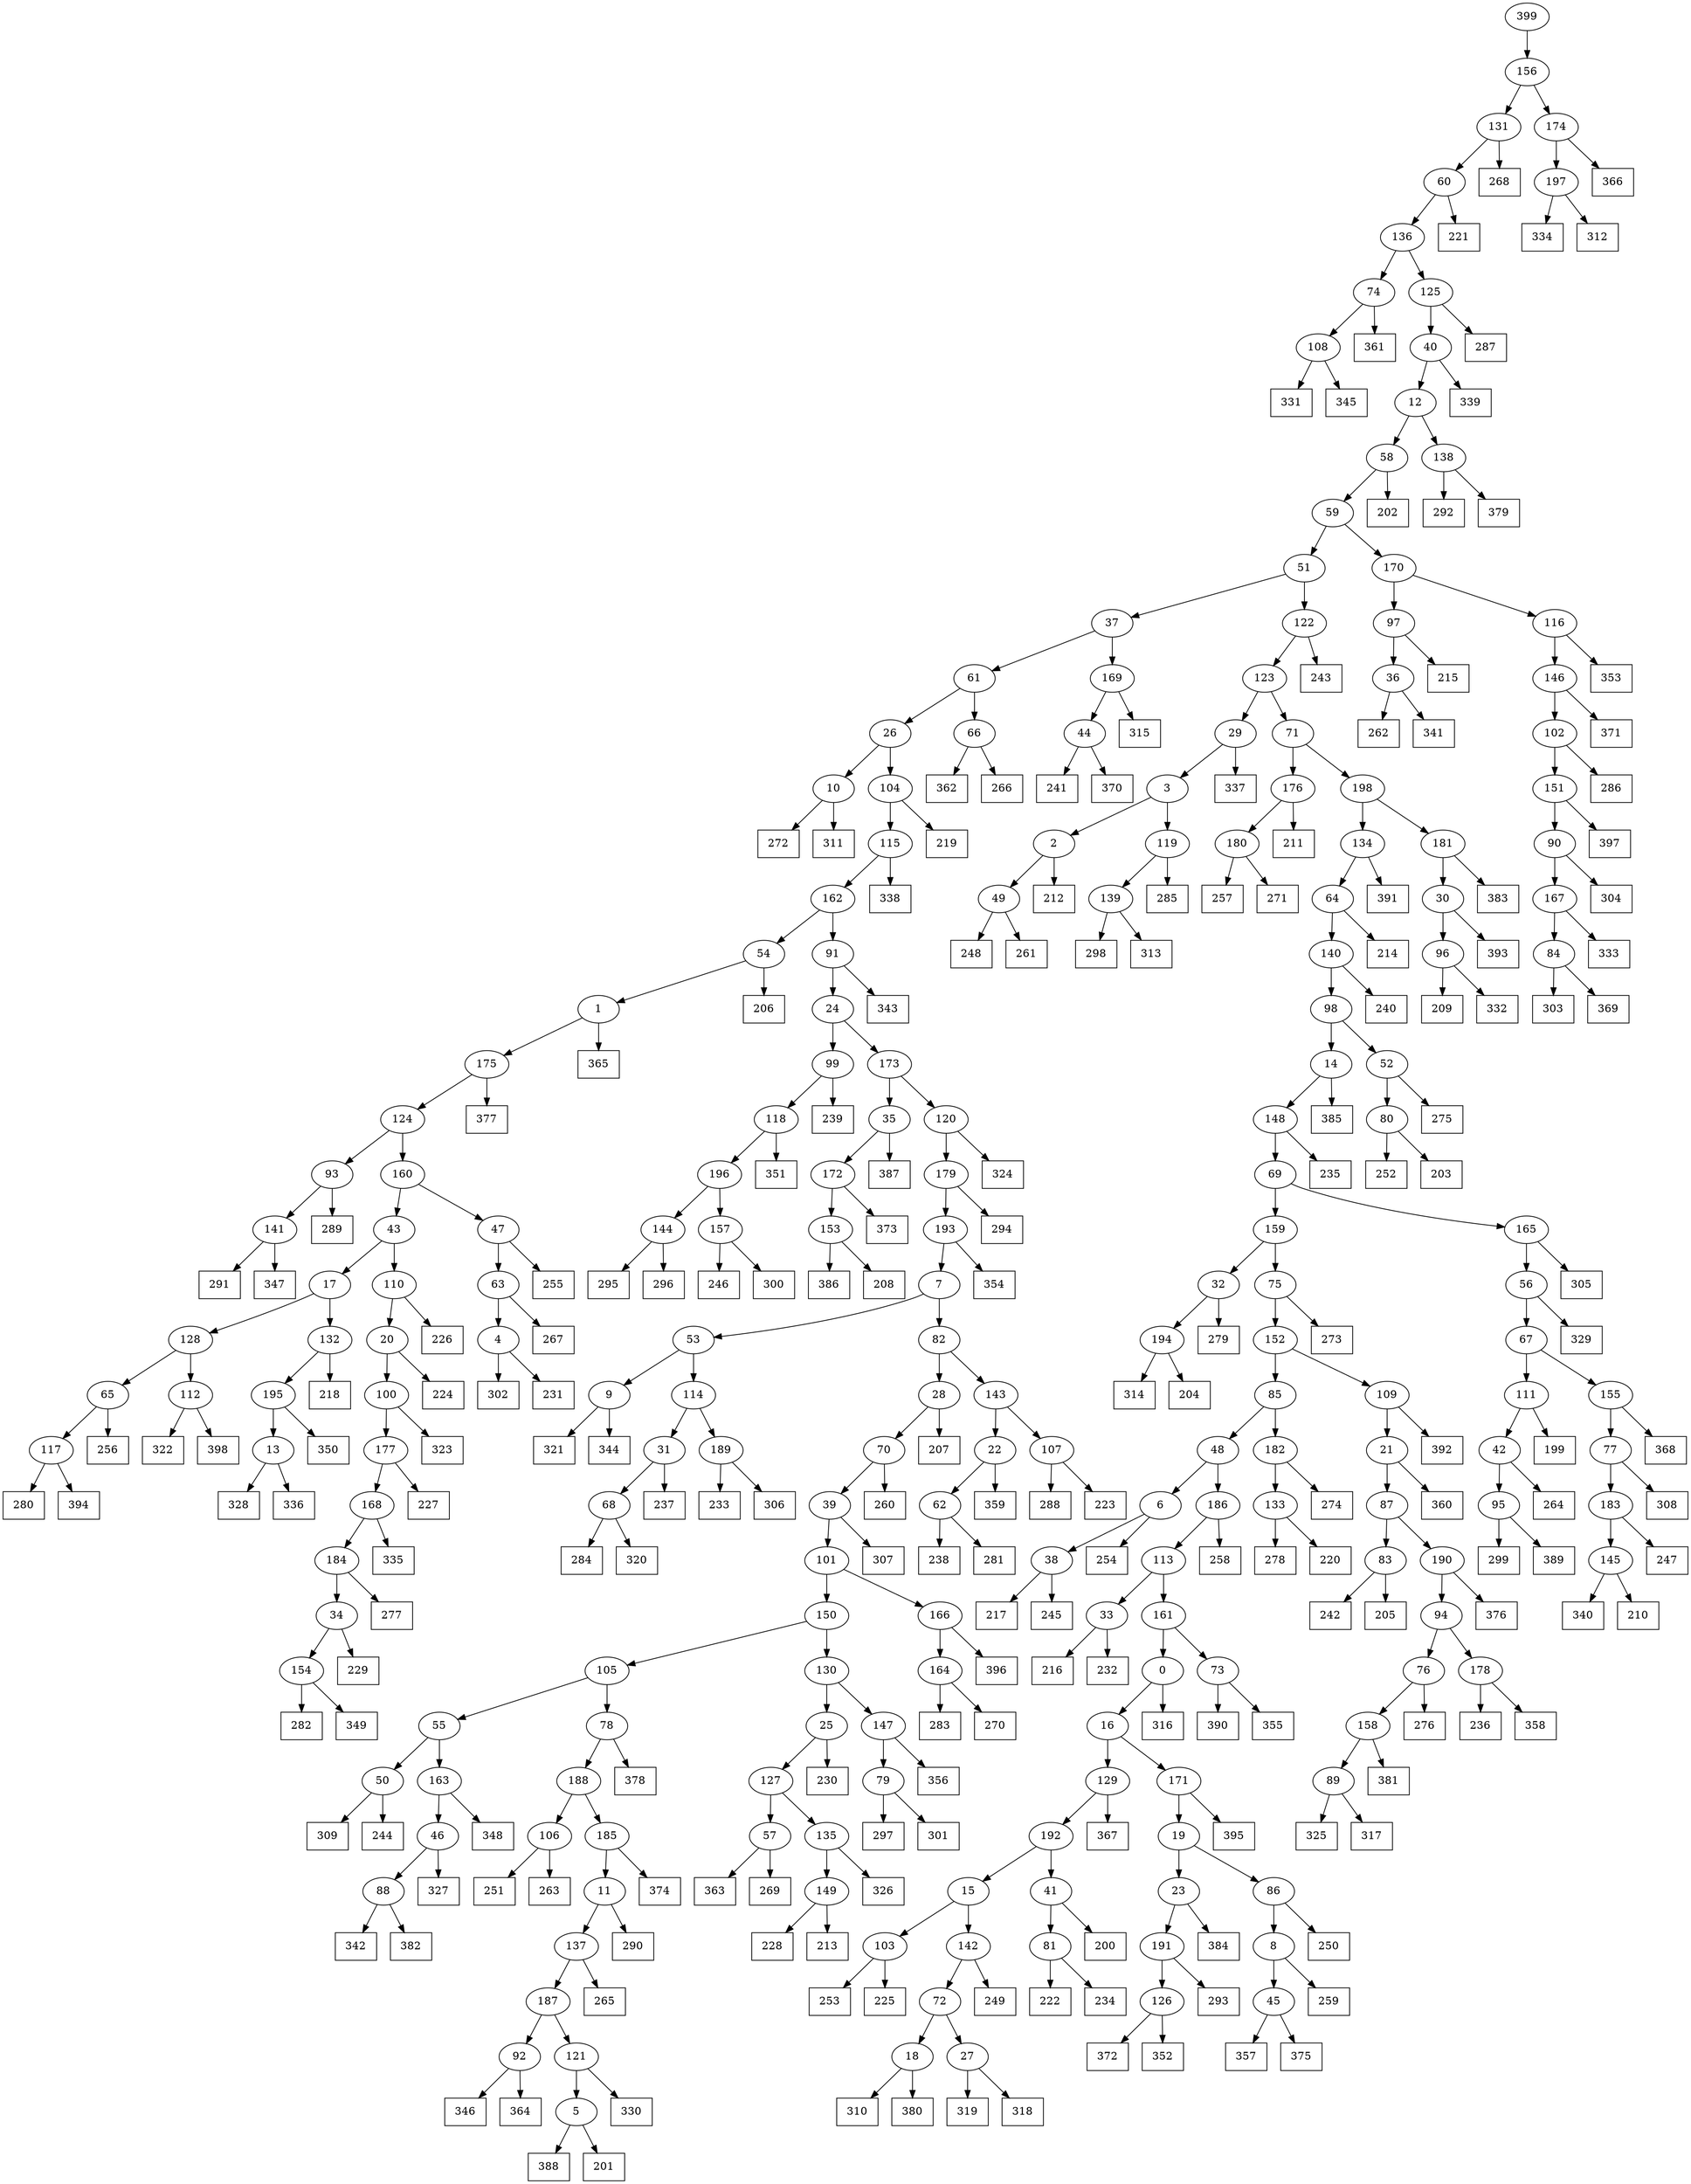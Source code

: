 digraph G {
0[label="0"];
1[label="1"];
2[label="2"];
3[label="3"];
4[label="4"];
5[label="5"];
6[label="6"];
7[label="7"];
8[label="8"];
9[label="9"];
10[label="10"];
11[label="11"];
12[label="12"];
13[label="13"];
14[label="14"];
15[label="15"];
16[label="16"];
17[label="17"];
18[label="18"];
19[label="19"];
20[label="20"];
21[label="21"];
22[label="22"];
23[label="23"];
24[label="24"];
25[label="25"];
26[label="26"];
27[label="27"];
28[label="28"];
29[label="29"];
30[label="30"];
31[label="31"];
32[label="32"];
33[label="33"];
34[label="34"];
35[label="35"];
36[label="36"];
37[label="37"];
38[label="38"];
39[label="39"];
40[label="40"];
41[label="41"];
42[label="42"];
43[label="43"];
44[label="44"];
45[label="45"];
46[label="46"];
47[label="47"];
48[label="48"];
49[label="49"];
50[label="50"];
51[label="51"];
52[label="52"];
53[label="53"];
54[label="54"];
55[label="55"];
56[label="56"];
57[label="57"];
58[label="58"];
59[label="59"];
60[label="60"];
61[label="61"];
62[label="62"];
63[label="63"];
64[label="64"];
65[label="65"];
66[label="66"];
67[label="67"];
68[label="68"];
69[label="69"];
70[label="70"];
71[label="71"];
72[label="72"];
73[label="73"];
74[label="74"];
75[label="75"];
76[label="76"];
77[label="77"];
78[label="78"];
79[label="79"];
80[label="80"];
81[label="81"];
82[label="82"];
83[label="83"];
84[label="84"];
85[label="85"];
86[label="86"];
87[label="87"];
88[label="88"];
89[label="89"];
90[label="90"];
91[label="91"];
92[label="92"];
93[label="93"];
94[label="94"];
95[label="95"];
96[label="96"];
97[label="97"];
98[label="98"];
99[label="99"];
100[label="100"];
101[label="101"];
102[label="102"];
103[label="103"];
104[label="104"];
105[label="105"];
106[label="106"];
107[label="107"];
108[label="108"];
109[label="109"];
110[label="110"];
111[label="111"];
112[label="112"];
113[label="113"];
114[label="114"];
115[label="115"];
116[label="116"];
117[label="117"];
118[label="118"];
119[label="119"];
120[label="120"];
121[label="121"];
122[label="122"];
123[label="123"];
124[label="124"];
125[label="125"];
126[label="126"];
127[label="127"];
128[label="128"];
129[label="129"];
130[label="130"];
131[label="131"];
132[label="132"];
133[label="133"];
134[label="134"];
135[label="135"];
136[label="136"];
137[label="137"];
138[label="138"];
139[label="139"];
140[label="140"];
141[label="141"];
142[label="142"];
143[label="143"];
144[label="144"];
145[label="145"];
146[label="146"];
147[label="147"];
148[label="148"];
149[label="149"];
150[label="150"];
151[label="151"];
152[label="152"];
153[label="153"];
154[label="154"];
155[label="155"];
156[label="156"];
157[label="157"];
158[label="158"];
159[label="159"];
160[label="160"];
161[label="161"];
162[label="162"];
163[label="163"];
164[label="164"];
165[label="165"];
166[label="166"];
167[label="167"];
168[label="168"];
169[label="169"];
170[label="170"];
171[label="171"];
172[label="172"];
173[label="173"];
174[label="174"];
175[label="175"];
176[label="176"];
177[label="177"];
178[label="178"];
179[label="179"];
180[label="180"];
181[label="181"];
182[label="182"];
183[label="183"];
184[label="184"];
185[label="185"];
186[label="186"];
187[label="187"];
188[label="188"];
189[label="189"];
190[label="190"];
191[label="191"];
192[label="192"];
193[label="193"];
194[label="194"];
195[label="195"];
196[label="196"];
197[label="197"];
198[label="198"];
199[shape=box,label="309"];
200[shape=box,label="248"];
201[shape=box,label="376"];
202[shape=box,label="254"];
203[shape=box,label="298"];
204[shape=box,label="285"];
205[shape=box,label="277"];
206[shape=box,label="233"];
207[shape=box,label="278"];
208[shape=box,label="250"];
209[shape=box,label="310"];
210[shape=box,label="321"];
211[shape=box,label="390"];
212[shape=box,label="221"];
213[shape=box,label="244"];
214[shape=box,label="388"];
215[shape=box,label="279"];
216[shape=box,label="334"];
217[shape=box,label="373"];
218[shape=box,label="246"];
219[shape=box,label="371"];
220[shape=box,label="252"];
221[shape=box,label="206"];
222[shape=box,label="242"];
223[shape=box,label="264"];
224[shape=box,label="308"];
225[shape=box,label="380"];
226[shape=box,label="217"];
227[shape=box,label="343"];
228[shape=box,label="228"];
229[shape=box,label="288"];
230[shape=box,label="387"];
231[shape=box,label="397"];
232[shape=box,label="333"];
233[shape=box,label="289"];
234[shape=box,label="368"];
235[shape=box,label="314"];
236[shape=box,label="257"];
237[shape=box,label="253"];
238[shape=box,label="260"];
239[shape=box,label="325"];
240[shape=box,label="360"];
241[shape=box,label="367"];
242[shape=box,label="262"];
243[shape=box,label="341"];
244[shape=box,label="219"];
245[shape=box,label="261"];
246[shape=box,label="213"];
247[shape=box,label="328"];
248[shape=box,label="392"];
249[shape=box,label="256"];
250[shape=box,label="251"];
251[shape=box,label="396"];
252[shape=box,label="344"];
253[shape=box,label="240"];
254[shape=box,label="284"];
255[shape=box,label="241"];
256[shape=box,label="236"];
257[shape=box,label="293"];
258[shape=box,label="220"];
259[shape=box,label="323"];
260[shape=box,label="362"];
261[shape=box,label="330"];
262[shape=box,label="303"];
263[shape=box,label="223"];
264[shape=box,label="346"];
265[shape=box,label="209"];
266[shape=box,label="283"];
267[shape=box,label="385"];
268[shape=box,label="332"];
269[shape=box,label="238"];
270[shape=box,label="275"];
271[shape=box,label="319"];
272[shape=box,label="302"];
273[shape=box,label="272"];
274[shape=box,label="243"];
275[shape=box,label="366"];
276[shape=box,label="274"];
277[shape=box,label="282"];
278[shape=box,label="230"];
279[shape=box,label="286"];
280[shape=box,label="306"];
281[shape=box,label="357"];
282[shape=box,label="215"];
283[shape=box,label="268"];
284[shape=box,label="320"];
285[shape=box,label="239"];
286[shape=box,label="372"];
287[shape=box,label="227"];
288[shape=box,label="384"];
289[shape=box,label="291"];
290[shape=box,label="297"];
291[shape=box,label="386"];
292[shape=box,label="307"];
293[shape=box,label="294"];
294[shape=box,label="295"];
295[shape=box,label="226"];
296[shape=box,label="365"];
297[shape=box,label="318"];
298[shape=box,label="342"];
299[shape=box,label="259"];
300[shape=box,label="349"];
301[shape=box,label="322"];
302[shape=box,label="350"];
303[shape=box,label="212"];
304[shape=box,label="369"];
305[shape=box,label="271"];
306[shape=box,label="266"];
307[shape=box,label="301"];
308[shape=box,label="398"];
309[shape=box,label="200"];
310[shape=box,label="216"];
311[shape=box,label="235"];
312[shape=box,label="361"];
313[shape=box,label="229"];
314[shape=box,label="327"];
315[shape=box,label="353"];
316[shape=box,label="324"];
317[shape=box,label="316"];
318[shape=box,label="304"];
319[shape=box,label="225"];
320[shape=box,label="305"];
321[shape=box,label="211"];
322[shape=box,label="358"];
323[shape=box,label="335"];
324[shape=box,label="263"];
325[shape=box,label="205"];
326[shape=box,label="337"];
327[shape=box,label="258"];
328[shape=box,label="296"];
329[shape=box,label="329"];
330[shape=box,label="281"];
331[shape=box,label="382"];
332[shape=box,label="375"];
333[shape=box,label="199"];
334[shape=box,label="370"];
335[shape=box,label="276"];
336[shape=box,label="374"];
337[shape=box,label="299"];
338[shape=box,label="336"];
339[shape=box,label="270"];
340[shape=box,label="351"];
341[shape=box,label="338"];
342[shape=box,label="280"];
343[shape=box,label="204"];
344[shape=box,label="214"];
345[shape=box,label="331"];
346[shape=box,label="202"];
347[shape=box,label="313"];
348[shape=box,label="356"];
349[shape=box,label="203"];
350[shape=box,label="237"];
351[shape=box,label="292"];
352[shape=box,label="348"];
353[shape=box,label="391"];
354[shape=box,label="222"];
355[shape=box,label="232"];
356[shape=box,label="218"];
357[shape=box,label="378"];
358[shape=box,label="245"];
359[shape=box,label="273"];
360[shape=box,label="290"];
361[shape=box,label="389"];
362[shape=box,label="267"];
363[shape=box,label="315"];
364[shape=box,label="340"];
365[shape=box,label="326"];
366[shape=box,label="201"];
367[shape=box,label="312"];
368[shape=box,label="354"];
369[shape=box,label="381"];
370[shape=box,label="207"];
371[shape=box,label="393"];
372[shape=box,label="347"];
373[shape=box,label="363"];
374[shape=box,label="210"];
375[shape=box,label="339"];
376[shape=box,label="287"];
377[shape=box,label="269"];
378[shape=box,label="300"];
379[shape=box,label="383"];
380[shape=box,label="317"];
381[shape=box,label="265"];
382[shape=box,label="377"];
383[shape=box,label="395"];
384[shape=box,label="224"];
385[shape=box,label="359"];
386[shape=box,label="234"];
387[shape=box,label="247"];
388[shape=box,label="249"];
389[shape=box,label="255"];
390[shape=box,label="311"];
391[shape=box,label="394"];
392[shape=box,label="352"];
393[shape=box,label="364"];
394[shape=box,label="231"];
395[shape=box,label="379"];
396[shape=box,label="345"];
397[shape=box,label="355"];
398[shape=box,label="208"];
399[label="399"];
157->378 ;
178->256 ;
21->240 ;
194->235 ;
83->222 ;
80->349 ;
133->258 ;
148->311 ;
126->286 ;
57->373 ;
58->346 ;
166->251 ;
161->73 ;
88->298 ;
11->360 ;
34->313 ;
149->246 ;
141->372 ;
196->157 ;
157->218 ;
115->162 ;
139->347 ;
174->275 ;
74->312 ;
180->305 ;
103->319 ;
180->236 ;
44->334 ;
145->364 ;
158->369 ;
35->230 ;
5->366 ;
28->70 ;
46->314 ;
122->123 ;
99->285 ;
179->293 ;
108->345 ;
106->324 ;
133->207 ;
137->381 ;
28->370 ;
118->196 ;
62->269 ;
74->108 ;
108->396 ;
121->261 ;
125->376 ;
171->383 ;
8->45 ;
89->380 ;
82->143 ;
10->273 ;
182->133 ;
170->97 ;
195->302 ;
153->398 ;
183->387 ;
184->205 ;
32->215 ;
110->20 ;
56->329 ;
31->68 ;
68->284 ;
0->317 ;
103->237 ;
102->279 ;
109->248 ;
18->209 ;
22->385 ;
65->249 ;
121->5 ;
5->214 ;
150->105 ;
18->225 ;
43->110 ;
168->323 ;
182->276 ;
196->144 ;
144->328 ;
195->13 ;
136->125 ;
154->277 ;
83->325 ;
145->374 ;
87->83 ;
50->213 ;
75->359 ;
135->149 ;
149->228 ;
67->111 ;
76->335 ;
179->193 ;
110->295 ;
140->253 ;
186->113 ;
127->57 ;
16->129 ;
8->299 ;
22->62 ;
62->330 ;
48->186 ;
169->363 ;
86->208 ;
43->17 ;
111->42 ;
42->223 ;
154->300 ;
167->232 ;
63->362 ;
10->390 ;
95->337 ;
128->112 ;
112->301 ;
84->304 ;
137->187 ;
187->121 ;
79->307 ;
176->321 ;
58->59 ;
64->344 ;
26->10 ;
20->100 ;
12->138 ;
45->281 ;
94->76 ;
124->93 ;
94->178 ;
41->309 ;
183->145 ;
45->332 ;
14->148 ;
55->163 ;
163->352 ;
9->252 ;
56->67 ;
151->231 ;
82->28 ;
90->167 ;
36->242 ;
185->11 ;
11->137 ;
57->377 ;
114->31 ;
31->350 ;
143->22 ;
101->166 ;
60->212 ;
96->268 ;
162->91 ;
116->315 ;
14->267 ;
71->176 ;
123->71 ;
100->259 ;
124->160 ;
159->32 ;
68->254 ;
93->141 ;
160->43 ;
70->238 ;
181->379 ;
35->172 ;
172->217 ;
72->18 ;
32->194 ;
194->343 ;
30->96 ;
96->265 ;
93->233 ;
33->310 ;
86->8 ;
4->394 ;
19->86 ;
19->23 ;
186->327 ;
76->158 ;
77->183 ;
107->263 ;
59->51 ;
192->15 ;
15->142 ;
125->40 ;
40->375 ;
53->114 ;
129->241 ;
138->351 ;
80->220 ;
123->29 ;
2->303 ;
193->368 ;
52->270 ;
91->24 ;
24->173 ;
155->234 ;
55->50 ;
106->250 ;
77->224 ;
190->94 ;
67->155 ;
155->77 ;
126->392 ;
69->159 ;
193->7 ;
7->82 ;
178->322 ;
117->391 ;
97->282 ;
148->69 ;
69->165 ;
104->244 ;
119->139 ;
139->203 ;
147->348 ;
27->297 ;
159->75 ;
75->152 ;
119->204 ;
134->64 ;
64->140 ;
146->219 ;
176->180 ;
34->154 ;
6->38 ;
160->47 ;
120->179 ;
71->198 ;
198->134 ;
29->326 ;
17->128 ;
128->65 ;
185->336 ;
12->58 ;
116->146 ;
142->72 ;
72->27 ;
130->147 ;
51->37 ;
85->48 ;
173->35 ;
65->117 ;
113->161 ;
184->34 ;
162->54 ;
54->221 ;
40->12 ;
24->99 ;
99->118 ;
118->340 ;
104->115 ;
47->63 ;
147->79 ;
79->290 ;
190->201 ;
66->306 ;
117->342 ;
189->206 ;
48->6 ;
6->202 ;
112->308 ;
135->365 ;
20->384 ;
140->98 ;
98->14 ;
153->291 ;
98->52 ;
52->80 ;
141->289 ;
188->185 ;
38->226 ;
38->358 ;
81->386 ;
7->53 ;
105->55 ;
113->33 ;
33->355 ;
81->354 ;
122->274 ;
61->26 ;
26->104 ;
50->199 ;
146->102 ;
142->388 ;
70->39 ;
39->292 ;
115->341 ;
66->260 ;
187->92 ;
30->371 ;
37->61 ;
61->66 ;
15->103 ;
59->170 ;
170->116 ;
13->247 ;
42->95 ;
163->46 ;
167->84 ;
84->262 ;
161->0 ;
100->177 ;
177->168 ;
129->192 ;
192->41 ;
23->288 ;
130->25 ;
25->278 ;
13->338 ;
197->216 ;
152->85 ;
85->182 ;
53->9 ;
9->210 ;
92->393 ;
102->151 ;
73->211 ;
27->271 ;
46->88 ;
88->331 ;
63->4 ;
132->356 ;
44->255 ;
175->124 ;
151->90 ;
90->318 ;
134->353 ;
111->333 ;
37->169 ;
169->44 ;
399->156 ;
49->200 ;
156->131 ;
131->283 ;
144->294 ;
25->127 ;
127->135 ;
138->395 ;
166->164 ;
164->266 ;
4->272 ;
29->3 ;
3->119 ;
91->227 ;
131->60 ;
60->136 ;
41->81 ;
158->89 ;
92->264 ;
152->109 ;
109->21 ;
3->2 ;
54->1 ;
1->296 ;
47->389 ;
143->107 ;
168->184 ;
39->101 ;
51->122 ;
156->174 ;
174->197 ;
191->257 ;
105->78 ;
78->357 ;
78->188 ;
188->106 ;
197->367 ;
2->49 ;
49->245 ;
165->56 ;
17->132 ;
132->195 ;
89->239 ;
171->19 ;
172->153 ;
173->120 ;
120->316 ;
95->361 ;
1->175 ;
175->382 ;
177->287 ;
198->181 ;
181->30 ;
136->74 ;
23->191 ;
191->126 ;
107->229 ;
0->16 ;
16->171 ;
164->339 ;
114->189 ;
73->397 ;
97->36 ;
36->243 ;
189->280 ;
101->150 ;
150->130 ;
165->320 ;
21->87 ;
87->190 ;
}
